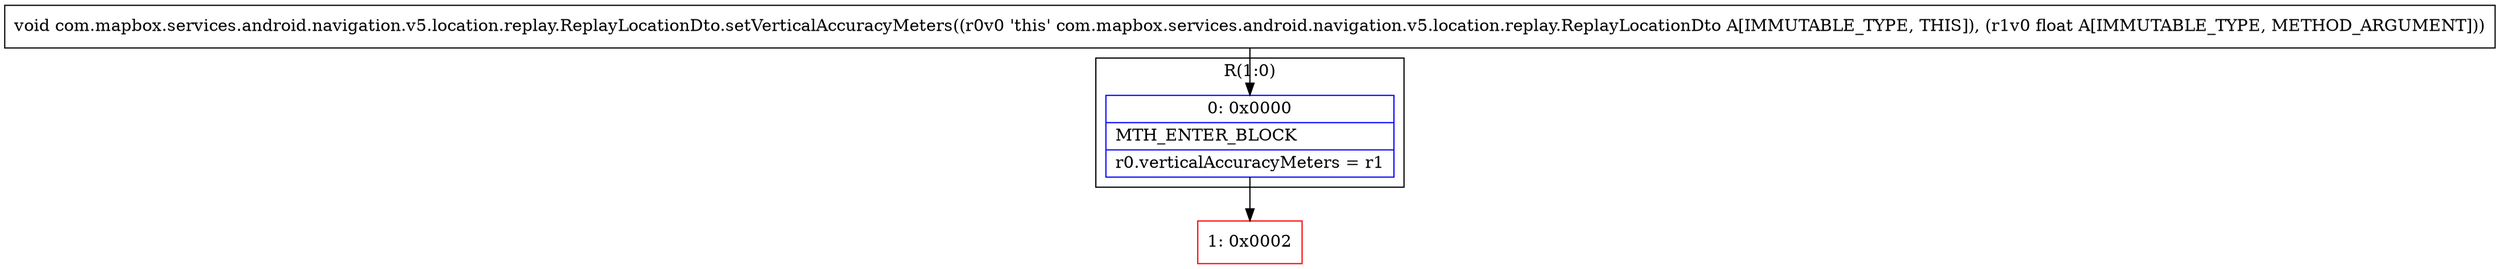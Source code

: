 digraph "CFG forcom.mapbox.services.android.navigation.v5.location.replay.ReplayLocationDto.setVerticalAccuracyMeters(F)V" {
subgraph cluster_Region_905495116 {
label = "R(1:0)";
node [shape=record,color=blue];
Node_0 [shape=record,label="{0\:\ 0x0000|MTH_ENTER_BLOCK\l|r0.verticalAccuracyMeters = r1\l}"];
}
Node_1 [shape=record,color=red,label="{1\:\ 0x0002}"];
MethodNode[shape=record,label="{void com.mapbox.services.android.navigation.v5.location.replay.ReplayLocationDto.setVerticalAccuracyMeters((r0v0 'this' com.mapbox.services.android.navigation.v5.location.replay.ReplayLocationDto A[IMMUTABLE_TYPE, THIS]), (r1v0 float A[IMMUTABLE_TYPE, METHOD_ARGUMENT])) }"];
MethodNode -> Node_0;
Node_0 -> Node_1;
}

